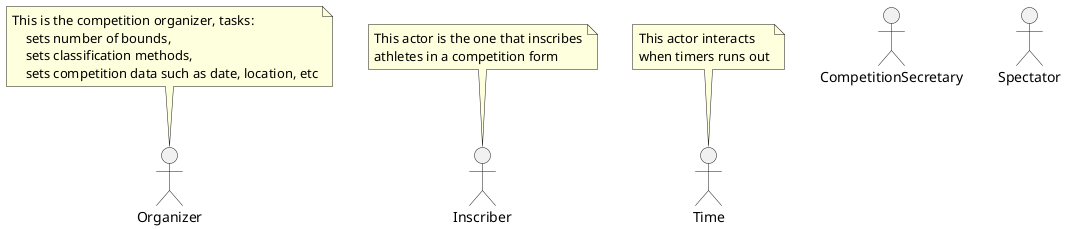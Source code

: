 @startuml

Organizer as Organizer
note top of Organizer
This is the competition organizer, tasks:
    sets number of bounds,
    sets classification methods,
    sets competition data such as date, location, etc
end note


Inscriber as Inscriber
note top of Inscriber
This actor is the one that inscribes
athletes in a competition form
end note


Time as Time
note top of Time
This actor interacts
when timers runs out
end note

CompetitionSecretary as CompetitionSecretary

Spectator as Spectator

' inscriber can share classifications, etc
' le puede llegar automáticamente la info


@enduml